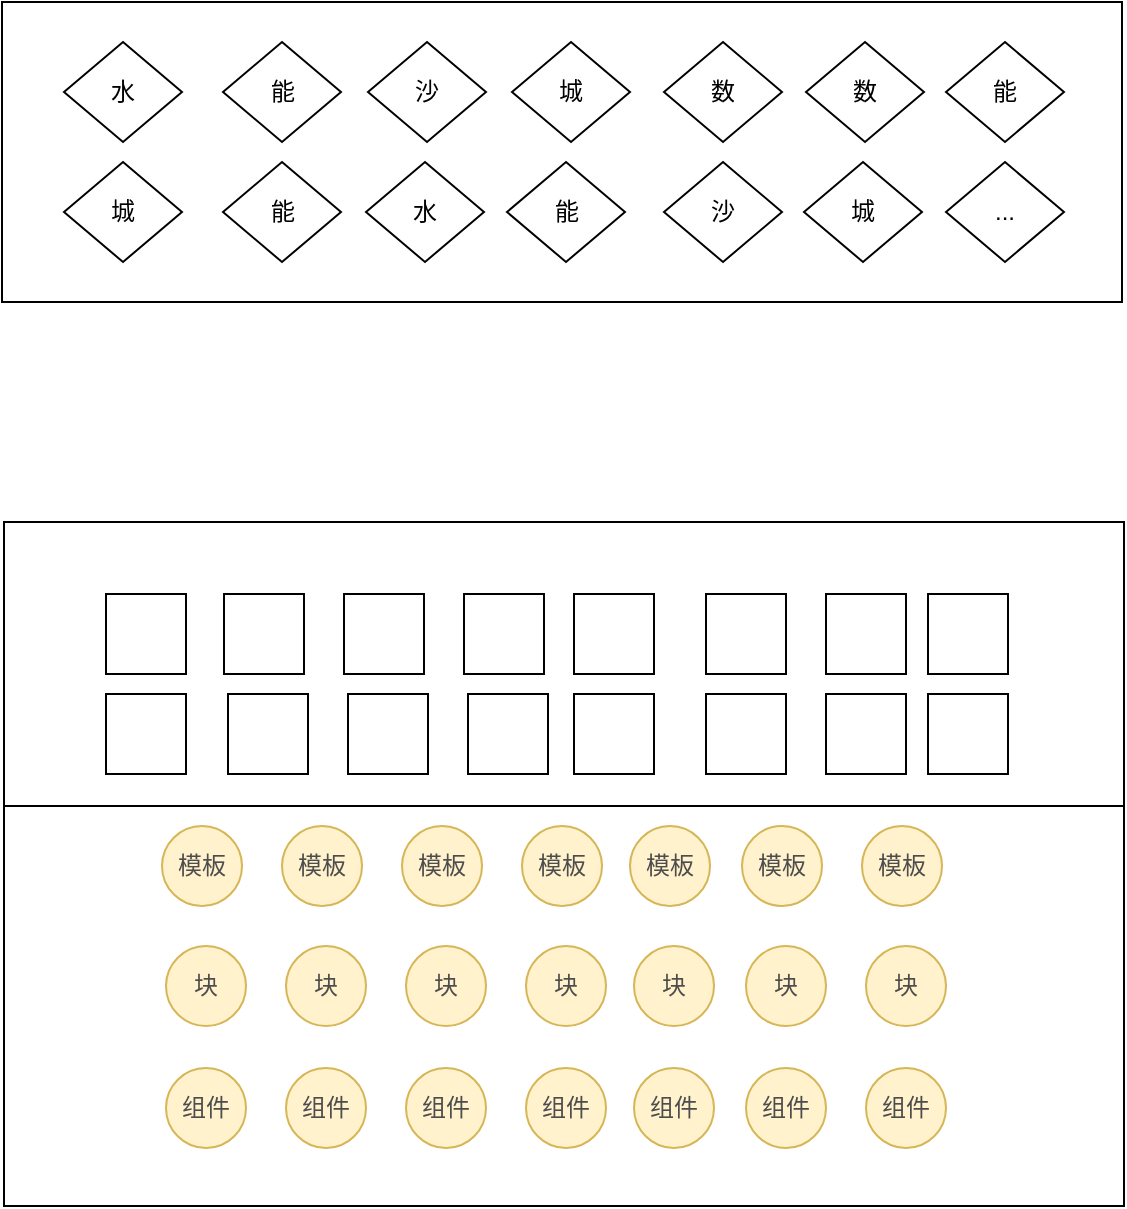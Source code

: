 <mxfile version="23.1.1" type="github">
  <diagram name="第 1 页" id="mMZEBTTdIN2JeKHLNIeS">
    <mxGraphModel dx="1434" dy="758" grid="1" gridSize="10" guides="1" tooltips="1" connect="1" arrows="1" fold="1" page="1" pageScale="1" pageWidth="827" pageHeight="1169" math="0" shadow="0">
      <root>
        <mxCell id="0" />
        <mxCell id="1" parent="0" />
        <mxCell id="fn71pbya2OXmnBk7wgXR-1" value="" style="rounded=0;whiteSpace=wrap;html=1;" vertex="1" parent="1">
          <mxGeometry x="120" y="482" width="560" height="200" as="geometry" />
        </mxCell>
        <mxCell id="fn71pbya2OXmnBk7wgXR-2" value="" style="rounded=0;whiteSpace=wrap;html=1;" vertex="1" parent="1">
          <mxGeometry x="119" y="80" width="560" height="150" as="geometry" />
        </mxCell>
        <mxCell id="fn71pbya2OXmnBk7wgXR-3" value="" style="rounded=0;whiteSpace=wrap;html=1;" vertex="1" parent="1">
          <mxGeometry x="120" y="340" width="560" height="142" as="geometry" />
        </mxCell>
        <mxCell id="fn71pbya2OXmnBk7wgXR-4" value="组件" style="ellipse;whiteSpace=wrap;html=1;aspect=fixed;fillColor=#fff2cc;strokeColor=#d6b656;fontColor=#4D4D4D;" vertex="1" parent="1">
          <mxGeometry x="201" y="613" width="40" height="40" as="geometry" />
        </mxCell>
        <mxCell id="fn71pbya2OXmnBk7wgXR-5" value="组件" style="ellipse;whiteSpace=wrap;html=1;aspect=fixed;fillColor=#fff2cc;strokeColor=#d6b656;fontColor=#4D4D4D;" vertex="1" parent="1">
          <mxGeometry x="261" y="613" width="40" height="40" as="geometry" />
        </mxCell>
        <mxCell id="fn71pbya2OXmnBk7wgXR-6" value="组件" style="ellipse;whiteSpace=wrap;html=1;aspect=fixed;fillColor=#fff2cc;strokeColor=#d6b656;fontColor=#4D4D4D;" vertex="1" parent="1">
          <mxGeometry x="321" y="613" width="40" height="40" as="geometry" />
        </mxCell>
        <mxCell id="fn71pbya2OXmnBk7wgXR-7" value="组件" style="ellipse;whiteSpace=wrap;html=1;aspect=fixed;fillColor=#fff2cc;strokeColor=#d6b656;fontColor=#4D4D4D;" vertex="1" parent="1">
          <mxGeometry x="381" y="613" width="40" height="40" as="geometry" />
        </mxCell>
        <mxCell id="fn71pbya2OXmnBk7wgXR-8" value="组件" style="ellipse;whiteSpace=wrap;html=1;aspect=fixed;fillColor=#fff2cc;strokeColor=#d6b656;fontColor=#4D4D4D;" vertex="1" parent="1">
          <mxGeometry x="435" y="613" width="40" height="40" as="geometry" />
        </mxCell>
        <mxCell id="fn71pbya2OXmnBk7wgXR-9" value="组件" style="ellipse;whiteSpace=wrap;html=1;aspect=fixed;fillColor=#fff2cc;strokeColor=#d6b656;fontColor=#4D4D4D;" vertex="1" parent="1">
          <mxGeometry x="491" y="613" width="40" height="40" as="geometry" />
        </mxCell>
        <mxCell id="fn71pbya2OXmnBk7wgXR-10" value="组件" style="ellipse;whiteSpace=wrap;html=1;aspect=fixed;fillColor=#fff2cc;strokeColor=#d6b656;fontColor=#4D4D4D;" vertex="1" parent="1">
          <mxGeometry x="551" y="613" width="40" height="40" as="geometry" />
        </mxCell>
        <mxCell id="fn71pbya2OXmnBk7wgXR-12" value="块" style="ellipse;whiteSpace=wrap;html=1;aspect=fixed;fillColor=#fff2cc;strokeColor=#d6b656;fontColor=#4D4D4D;" vertex="1" parent="1">
          <mxGeometry x="201" y="552" width="40" height="40" as="geometry" />
        </mxCell>
        <mxCell id="fn71pbya2OXmnBk7wgXR-13" value="块" style="ellipse;whiteSpace=wrap;html=1;aspect=fixed;fillColor=#fff2cc;strokeColor=#d6b656;fontColor=#4D4D4D;" vertex="1" parent="1">
          <mxGeometry x="261" y="552" width="40" height="40" as="geometry" />
        </mxCell>
        <mxCell id="fn71pbya2OXmnBk7wgXR-14" value="块" style="ellipse;whiteSpace=wrap;html=1;aspect=fixed;fillColor=#fff2cc;strokeColor=#d6b656;fontColor=#4D4D4D;" vertex="1" parent="1">
          <mxGeometry x="321" y="552" width="40" height="40" as="geometry" />
        </mxCell>
        <mxCell id="fn71pbya2OXmnBk7wgXR-15" value="块" style="ellipse;whiteSpace=wrap;html=1;aspect=fixed;fillColor=#fff2cc;strokeColor=#d6b656;fontColor=#4D4D4D;" vertex="1" parent="1">
          <mxGeometry x="381" y="552" width="40" height="40" as="geometry" />
        </mxCell>
        <mxCell id="fn71pbya2OXmnBk7wgXR-16" value="块" style="ellipse;whiteSpace=wrap;html=1;aspect=fixed;fillColor=#fff2cc;strokeColor=#d6b656;fontColor=#4D4D4D;" vertex="1" parent="1">
          <mxGeometry x="435" y="552" width="40" height="40" as="geometry" />
        </mxCell>
        <mxCell id="fn71pbya2OXmnBk7wgXR-17" value="块" style="ellipse;whiteSpace=wrap;html=1;aspect=fixed;fillColor=#fff2cc;strokeColor=#d6b656;fontColor=#4D4D4D;" vertex="1" parent="1">
          <mxGeometry x="491" y="552" width="40" height="40" as="geometry" />
        </mxCell>
        <mxCell id="fn71pbya2OXmnBk7wgXR-18" value="块" style="ellipse;whiteSpace=wrap;html=1;aspect=fixed;fillColor=#fff2cc;strokeColor=#d6b656;fontColor=#4D4D4D;" vertex="1" parent="1">
          <mxGeometry x="551" y="552" width="40" height="40" as="geometry" />
        </mxCell>
        <mxCell id="fn71pbya2OXmnBk7wgXR-19" value="模板" style="ellipse;whiteSpace=wrap;html=1;aspect=fixed;fillColor=#fff2cc;strokeColor=#d6b656;fontColor=#4D4D4D;" vertex="1" parent="1">
          <mxGeometry x="199" y="492" width="40" height="40" as="geometry" />
        </mxCell>
        <mxCell id="fn71pbya2OXmnBk7wgXR-20" value="模板" style="ellipse;whiteSpace=wrap;html=1;aspect=fixed;fillColor=#fff2cc;strokeColor=#d6b656;fontColor=#4D4D4D;" vertex="1" parent="1">
          <mxGeometry x="259" y="492" width="40" height="40" as="geometry" />
        </mxCell>
        <mxCell id="fn71pbya2OXmnBk7wgXR-21" value="模板" style="ellipse;whiteSpace=wrap;html=1;aspect=fixed;fillColor=#fff2cc;strokeColor=#d6b656;fontColor=#4D4D4D;" vertex="1" parent="1">
          <mxGeometry x="319" y="492" width="40" height="40" as="geometry" />
        </mxCell>
        <mxCell id="fn71pbya2OXmnBk7wgXR-22" value="模板" style="ellipse;whiteSpace=wrap;html=1;aspect=fixed;fillColor=#fff2cc;strokeColor=#d6b656;fontColor=#4D4D4D;" vertex="1" parent="1">
          <mxGeometry x="379" y="492" width="40" height="40" as="geometry" />
        </mxCell>
        <mxCell id="fn71pbya2OXmnBk7wgXR-23" value="模板" style="ellipse;whiteSpace=wrap;html=1;aspect=fixed;fillColor=#fff2cc;strokeColor=#d6b656;fontColor=#4D4D4D;" vertex="1" parent="1">
          <mxGeometry x="433" y="492" width="40" height="40" as="geometry" />
        </mxCell>
        <mxCell id="fn71pbya2OXmnBk7wgXR-24" value="模板" style="ellipse;whiteSpace=wrap;html=1;aspect=fixed;fillColor=#fff2cc;strokeColor=#d6b656;fontColor=#4D4D4D;" vertex="1" parent="1">
          <mxGeometry x="489" y="492" width="40" height="40" as="geometry" />
        </mxCell>
        <mxCell id="fn71pbya2OXmnBk7wgXR-25" value="模板" style="ellipse;whiteSpace=wrap;html=1;aspect=fixed;fillColor=#fff2cc;strokeColor=#d6b656;fontColor=#4D4D4D;" vertex="1" parent="1">
          <mxGeometry x="549" y="492" width="40" height="40" as="geometry" />
        </mxCell>
        <mxCell id="fn71pbya2OXmnBk7wgXR-27" value="" style="whiteSpace=wrap;html=1;aspect=fixed;" vertex="1" parent="1">
          <mxGeometry x="171" y="376" width="40" height="40" as="geometry" />
        </mxCell>
        <mxCell id="fn71pbya2OXmnBk7wgXR-28" value="" style="whiteSpace=wrap;html=1;aspect=fixed;" vertex="1" parent="1">
          <mxGeometry x="230" y="376" width="40" height="40" as="geometry" />
        </mxCell>
        <mxCell id="fn71pbya2OXmnBk7wgXR-29" value="" style="whiteSpace=wrap;html=1;aspect=fixed;" vertex="1" parent="1">
          <mxGeometry x="290" y="376" width="40" height="40" as="geometry" />
        </mxCell>
        <mxCell id="fn71pbya2OXmnBk7wgXR-30" value="" style="whiteSpace=wrap;html=1;aspect=fixed;" vertex="1" parent="1">
          <mxGeometry x="350" y="376" width="40" height="40" as="geometry" />
        </mxCell>
        <mxCell id="fn71pbya2OXmnBk7wgXR-31" value="" style="whiteSpace=wrap;html=1;aspect=fixed;" vertex="1" parent="1">
          <mxGeometry x="405" y="376" width="40" height="40" as="geometry" />
        </mxCell>
        <mxCell id="fn71pbya2OXmnBk7wgXR-32" value="" style="whiteSpace=wrap;html=1;aspect=fixed;" vertex="1" parent="1">
          <mxGeometry x="471" y="376" width="40" height="40" as="geometry" />
        </mxCell>
        <mxCell id="fn71pbya2OXmnBk7wgXR-33" value="" style="whiteSpace=wrap;html=1;aspect=fixed;" vertex="1" parent="1">
          <mxGeometry x="531" y="376" width="40" height="40" as="geometry" />
        </mxCell>
        <mxCell id="fn71pbya2OXmnBk7wgXR-34" value="" style="whiteSpace=wrap;html=1;aspect=fixed;" vertex="1" parent="1">
          <mxGeometry x="582" y="376" width="40" height="40" as="geometry" />
        </mxCell>
        <mxCell id="fn71pbya2OXmnBk7wgXR-35" value="" style="whiteSpace=wrap;html=1;aspect=fixed;" vertex="1" parent="1">
          <mxGeometry x="171" y="426" width="40" height="40" as="geometry" />
        </mxCell>
        <mxCell id="fn71pbya2OXmnBk7wgXR-36" value="" style="whiteSpace=wrap;html=1;aspect=fixed;" vertex="1" parent="1">
          <mxGeometry x="232" y="426" width="40" height="40" as="geometry" />
        </mxCell>
        <mxCell id="fn71pbya2OXmnBk7wgXR-37" value="" style="whiteSpace=wrap;html=1;aspect=fixed;" vertex="1" parent="1">
          <mxGeometry x="292" y="426" width="40" height="40" as="geometry" />
        </mxCell>
        <mxCell id="fn71pbya2OXmnBk7wgXR-38" value="" style="whiteSpace=wrap;html=1;aspect=fixed;" vertex="1" parent="1">
          <mxGeometry x="352" y="426" width="40" height="40" as="geometry" />
        </mxCell>
        <mxCell id="fn71pbya2OXmnBk7wgXR-39" value="" style="whiteSpace=wrap;html=1;aspect=fixed;" vertex="1" parent="1">
          <mxGeometry x="405" y="426" width="40" height="40" as="geometry" />
        </mxCell>
        <mxCell id="fn71pbya2OXmnBk7wgXR-40" value="" style="whiteSpace=wrap;html=1;aspect=fixed;" vertex="1" parent="1">
          <mxGeometry x="471" y="426" width="40" height="40" as="geometry" />
        </mxCell>
        <mxCell id="fn71pbya2OXmnBk7wgXR-41" value="" style="whiteSpace=wrap;html=1;aspect=fixed;" vertex="1" parent="1">
          <mxGeometry x="531" y="426" width="40" height="40" as="geometry" />
        </mxCell>
        <mxCell id="fn71pbya2OXmnBk7wgXR-42" value="" style="whiteSpace=wrap;html=1;aspect=fixed;" vertex="1" parent="1">
          <mxGeometry x="582" y="426" width="40" height="40" as="geometry" />
        </mxCell>
        <mxCell id="fn71pbya2OXmnBk7wgXR-43" value="水" style="rhombus;whiteSpace=wrap;html=1;" vertex="1" parent="1">
          <mxGeometry x="150" y="100" width="59" height="50" as="geometry" />
        </mxCell>
        <mxCell id="fn71pbya2OXmnBk7wgXR-44" value="沙" style="rhombus;whiteSpace=wrap;html=1;" vertex="1" parent="1">
          <mxGeometry x="302" y="100" width="59" height="50" as="geometry" />
        </mxCell>
        <mxCell id="fn71pbya2OXmnBk7wgXR-45" value="能" style="rhombus;whiteSpace=wrap;html=1;" vertex="1" parent="1">
          <mxGeometry x="229.5" y="100" width="59" height="50" as="geometry" />
        </mxCell>
        <mxCell id="fn71pbya2OXmnBk7wgXR-46" value="城" style="rhombus;whiteSpace=wrap;html=1;" vertex="1" parent="1">
          <mxGeometry x="374" y="100" width="59" height="50" as="geometry" />
        </mxCell>
        <mxCell id="fn71pbya2OXmnBk7wgXR-47" value="数" style="rhombus;whiteSpace=wrap;html=1;" vertex="1" parent="1">
          <mxGeometry x="450" y="100" width="59" height="50" as="geometry" />
        </mxCell>
        <mxCell id="fn71pbya2OXmnBk7wgXR-48" value="数" style="rhombus;whiteSpace=wrap;html=1;" vertex="1" parent="1">
          <mxGeometry x="521" y="100" width="59" height="50" as="geometry" />
        </mxCell>
        <mxCell id="fn71pbya2OXmnBk7wgXR-49" value="能" style="rhombus;whiteSpace=wrap;html=1;" vertex="1" parent="1">
          <mxGeometry x="591" y="100" width="59" height="50" as="geometry" />
        </mxCell>
        <mxCell id="fn71pbya2OXmnBk7wgXR-50" value="&lt;span style=&quot;font-weight: normal;&quot;&gt;城&lt;/span&gt;" style="rhombus;whiteSpace=wrap;html=1;fontStyle=1" vertex="1" parent="1">
          <mxGeometry x="150" y="160" width="59" height="50" as="geometry" />
        </mxCell>
        <mxCell id="fn71pbya2OXmnBk7wgXR-51" value="能" style="rhombus;whiteSpace=wrap;html=1;" vertex="1" parent="1">
          <mxGeometry x="229.5" y="160" width="59" height="50" as="geometry" />
        </mxCell>
        <mxCell id="fn71pbya2OXmnBk7wgXR-52" value="水" style="rhombus;whiteSpace=wrap;html=1;" vertex="1" parent="1">
          <mxGeometry x="301" y="160" width="59" height="50" as="geometry" />
        </mxCell>
        <mxCell id="fn71pbya2OXmnBk7wgXR-53" value="能" style="rhombus;whiteSpace=wrap;html=1;" vertex="1" parent="1">
          <mxGeometry x="371.5" y="160" width="59" height="50" as="geometry" />
        </mxCell>
        <mxCell id="fn71pbya2OXmnBk7wgXR-54" value="沙" style="rhombus;whiteSpace=wrap;html=1;" vertex="1" parent="1">
          <mxGeometry x="450" y="160" width="59" height="50" as="geometry" />
        </mxCell>
        <mxCell id="fn71pbya2OXmnBk7wgXR-55" value="城" style="rhombus;whiteSpace=wrap;html=1;" vertex="1" parent="1">
          <mxGeometry x="520" y="160" width="59" height="50" as="geometry" />
        </mxCell>
        <mxCell id="fn71pbya2OXmnBk7wgXR-56" value="..." style="rhombus;whiteSpace=wrap;html=1;" vertex="1" parent="1">
          <mxGeometry x="591" y="160" width="59" height="50" as="geometry" />
        </mxCell>
      </root>
    </mxGraphModel>
  </diagram>
</mxfile>
